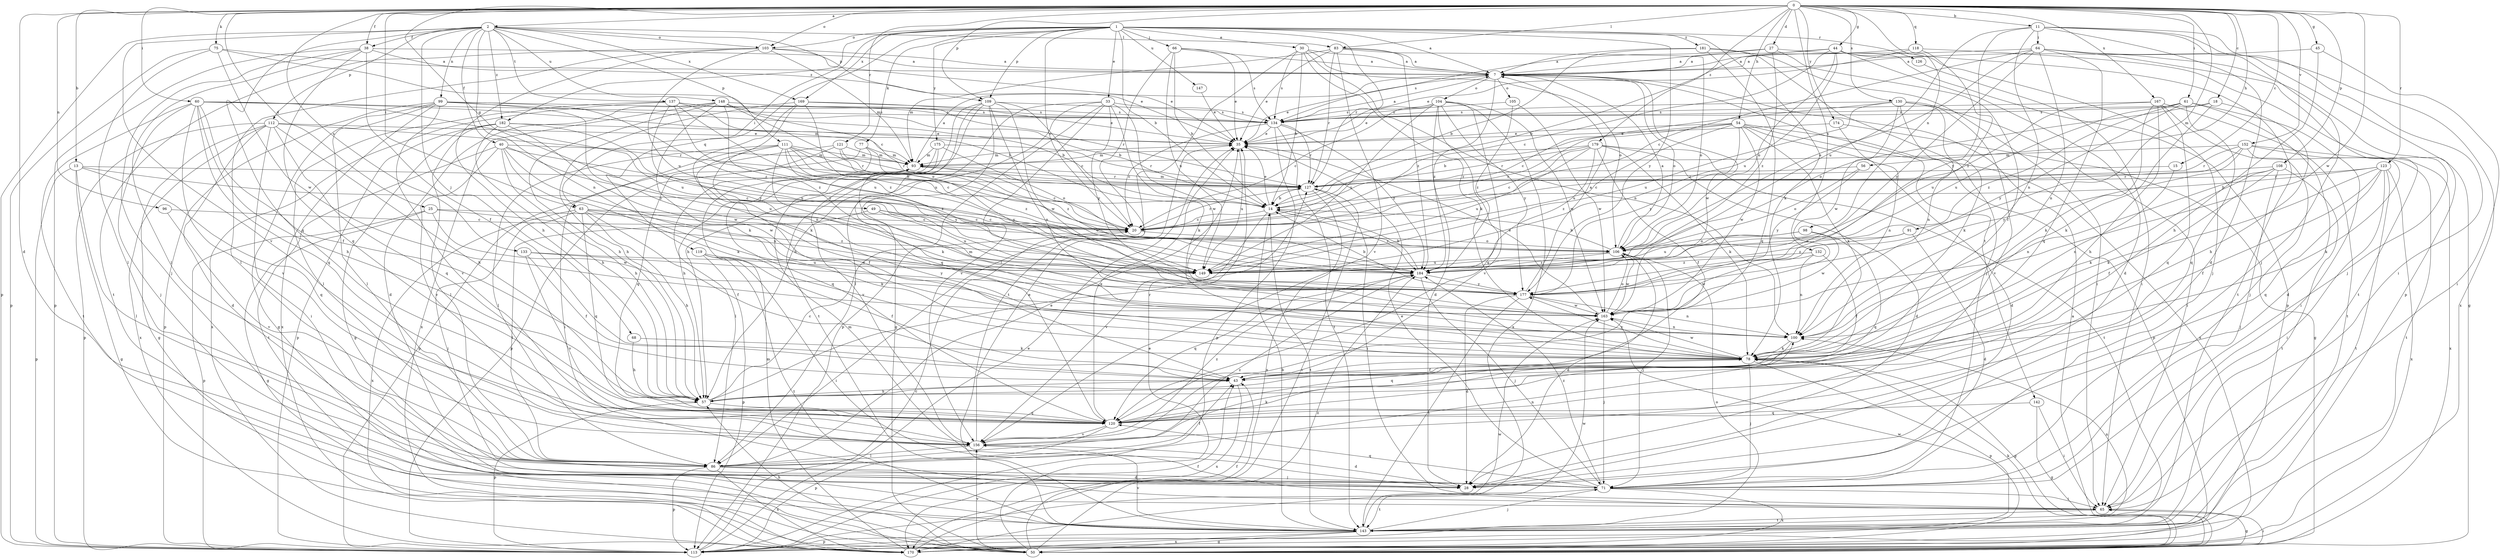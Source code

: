strict digraph  {
0;
1;
2;
7;
11;
13;
14;
15;
18;
20;
25;
27;
28;
30;
33;
35;
38;
40;
43;
44;
45;
49;
50;
54;
56;
57;
60;
61;
63;
64;
65;
66;
68;
71;
75;
77;
78;
83;
86;
91;
93;
96;
98;
99;
100;
103;
104;
105;
106;
108;
109;
111;
112;
113;
118;
119;
120;
121;
123;
126;
127;
130;
132;
133;
134;
137;
142;
143;
147;
148;
149;
152;
156;
163;
167;
169;
170;
174;
175;
177;
179;
181;
182;
184;
0 -> 2  [label=a];
0 -> 11  [label=b];
0 -> 13  [label=b];
0 -> 15  [label=c];
0 -> 18  [label=c];
0 -> 25  [label=d];
0 -> 27  [label=d];
0 -> 28  [label=d];
0 -> 38  [label=f];
0 -> 44  [label=g];
0 -> 45  [label=g];
0 -> 49  [label=g];
0 -> 54  [label=h];
0 -> 56  [label=h];
0 -> 60  [label=i];
0 -> 61  [label=i];
0 -> 63  [label=i];
0 -> 75  [label=k];
0 -> 83  [label=l];
0 -> 91  [label=m];
0 -> 96  [label=n];
0 -> 98  [label=n];
0 -> 103  [label=o];
0 -> 108  [label=p];
0 -> 109  [label=p];
0 -> 118  [label=q];
0 -> 121  [label=r];
0 -> 123  [label=r];
0 -> 130  [label=s];
0 -> 132  [label=s];
0 -> 133  [label=s];
0 -> 152  [label=v];
0 -> 163  [label=w];
0 -> 167  [label=x];
0 -> 174  [label=y];
0 -> 179  [label=z];
1 -> 7  [label=a];
1 -> 14  [label=b];
1 -> 20  [label=c];
1 -> 30  [label=e];
1 -> 33  [label=e];
1 -> 63  [label=i];
1 -> 66  [label=j];
1 -> 77  [label=k];
1 -> 78  [label=k];
1 -> 103  [label=o];
1 -> 109  [label=p];
1 -> 119  [label=q];
1 -> 126  [label=r];
1 -> 127  [label=r];
1 -> 147  [label=u];
1 -> 169  [label=x];
1 -> 175  [label=y];
1 -> 177  [label=y];
1 -> 181  [label=z];
1 -> 182  [label=z];
2 -> 38  [label=f];
2 -> 40  [label=f];
2 -> 68  [label=j];
2 -> 83  [label=l];
2 -> 99  [label=n];
2 -> 100  [label=n];
2 -> 103  [label=o];
2 -> 109  [label=p];
2 -> 111  [label=p];
2 -> 112  [label=p];
2 -> 113  [label=p];
2 -> 120  [label=q];
2 -> 137  [label=t];
2 -> 148  [label=u];
2 -> 156  [label=v];
2 -> 169  [label=x];
2 -> 182  [label=z];
7 -> 35  [label=e];
7 -> 104  [label=o];
7 -> 105  [label=o];
7 -> 106  [label=o];
7 -> 142  [label=t];
7 -> 163  [label=w];
7 -> 184  [label=z];
11 -> 28  [label=d];
11 -> 64  [label=i];
11 -> 65  [label=i];
11 -> 71  [label=j];
11 -> 100  [label=n];
11 -> 113  [label=p];
11 -> 149  [label=u];
11 -> 177  [label=y];
13 -> 20  [label=c];
13 -> 50  [label=g];
13 -> 86  [label=l];
13 -> 113  [label=p];
13 -> 120  [label=q];
13 -> 127  [label=r];
14 -> 20  [label=c];
14 -> 35  [label=e];
14 -> 143  [label=t];
14 -> 156  [label=v];
14 -> 184  [label=z];
15 -> 100  [label=n];
15 -> 127  [label=r];
18 -> 57  [label=h];
18 -> 78  [label=k];
18 -> 106  [label=o];
18 -> 134  [label=s];
20 -> 106  [label=o];
20 -> 127  [label=r];
25 -> 20  [label=c];
25 -> 50  [label=g];
25 -> 113  [label=p];
25 -> 149  [label=u];
25 -> 163  [label=w];
27 -> 7  [label=a];
27 -> 43  [label=f];
27 -> 113  [label=p];
27 -> 134  [label=s];
27 -> 184  [label=z];
28 -> 93  [label=m];
30 -> 7  [label=a];
30 -> 14  [label=b];
30 -> 78  [label=k];
30 -> 86  [label=l];
30 -> 100  [label=n];
30 -> 106  [label=o];
30 -> 134  [label=s];
33 -> 57  [label=h];
33 -> 78  [label=k];
33 -> 86  [label=l];
33 -> 113  [label=p];
33 -> 134  [label=s];
33 -> 156  [label=v];
33 -> 163  [label=w];
33 -> 177  [label=y];
35 -> 93  [label=m];
35 -> 149  [label=u];
38 -> 7  [label=a];
38 -> 35  [label=e];
38 -> 43  [label=f];
38 -> 71  [label=j];
38 -> 86  [label=l];
38 -> 113  [label=p];
38 -> 120  [label=q];
40 -> 57  [label=h];
40 -> 78  [label=k];
40 -> 93  [label=m];
40 -> 143  [label=t];
40 -> 149  [label=u];
40 -> 156  [label=v];
40 -> 163  [label=w];
40 -> 184  [label=z];
43 -> 57  [label=h];
43 -> 170  [label=x];
44 -> 7  [label=a];
44 -> 14  [label=b];
44 -> 20  [label=c];
44 -> 28  [label=d];
44 -> 71  [label=j];
44 -> 106  [label=o];
44 -> 143  [label=t];
44 -> 149  [label=u];
45 -> 7  [label=a];
45 -> 57  [label=h];
45 -> 65  [label=i];
49 -> 20  [label=c];
49 -> 86  [label=l];
49 -> 106  [label=o];
49 -> 149  [label=u];
50 -> 7  [label=a];
50 -> 35  [label=e];
50 -> 43  [label=f];
50 -> 57  [label=h];
50 -> 65  [label=i];
50 -> 78  [label=k];
50 -> 156  [label=v];
50 -> 163  [label=w];
50 -> 184  [label=z];
54 -> 14  [label=b];
54 -> 20  [label=c];
54 -> 28  [label=d];
54 -> 35  [label=e];
54 -> 78  [label=k];
54 -> 113  [label=p];
54 -> 149  [label=u];
54 -> 163  [label=w];
54 -> 170  [label=x];
54 -> 177  [label=y];
56 -> 106  [label=o];
56 -> 127  [label=r];
56 -> 177  [label=y];
57 -> 20  [label=c];
57 -> 113  [label=p];
57 -> 120  [label=q];
57 -> 127  [label=r];
60 -> 43  [label=f];
60 -> 57  [label=h];
60 -> 71  [label=j];
60 -> 93  [label=m];
60 -> 120  [label=q];
60 -> 134  [label=s];
60 -> 143  [label=t];
60 -> 149  [label=u];
60 -> 156  [label=v];
61 -> 28  [label=d];
61 -> 65  [label=i];
61 -> 120  [label=q];
61 -> 134  [label=s];
61 -> 149  [label=u];
61 -> 177  [label=y];
61 -> 184  [label=z];
63 -> 20  [label=c];
63 -> 43  [label=f];
63 -> 57  [label=h];
63 -> 71  [label=j];
63 -> 78  [label=k];
63 -> 120  [label=q];
63 -> 170  [label=x];
63 -> 184  [label=z];
64 -> 7  [label=a];
64 -> 20  [label=c];
64 -> 50  [label=g];
64 -> 100  [label=n];
64 -> 106  [label=o];
64 -> 120  [label=q];
64 -> 143  [label=t];
64 -> 170  [label=x];
64 -> 177  [label=y];
65 -> 50  [label=g];
65 -> 143  [label=t];
66 -> 7  [label=a];
66 -> 14  [label=b];
66 -> 35  [label=e];
66 -> 134  [label=s];
66 -> 143  [label=t];
66 -> 149  [label=u];
68 -> 57  [label=h];
68 -> 78  [label=k];
71 -> 35  [label=e];
71 -> 65  [label=i];
71 -> 120  [label=q];
71 -> 143  [label=t];
71 -> 170  [label=x];
71 -> 184  [label=z];
75 -> 7  [label=a];
75 -> 20  [label=c];
75 -> 86  [label=l];
75 -> 113  [label=p];
75 -> 163  [label=w];
77 -> 93  [label=m];
77 -> 113  [label=p];
77 -> 120  [label=q];
77 -> 177  [label=y];
78 -> 43  [label=f];
78 -> 50  [label=g];
78 -> 71  [label=j];
78 -> 113  [label=p];
78 -> 163  [label=w];
78 -> 177  [label=y];
83 -> 7  [label=a];
83 -> 35  [label=e];
83 -> 93  [label=m];
83 -> 106  [label=o];
83 -> 127  [label=r];
83 -> 156  [label=v];
83 -> 184  [label=z];
86 -> 28  [label=d];
86 -> 35  [label=e];
86 -> 43  [label=f];
86 -> 71  [label=j];
86 -> 100  [label=n];
86 -> 113  [label=p];
86 -> 170  [label=x];
86 -> 184  [label=z];
91 -> 28  [label=d];
91 -> 106  [label=o];
91 -> 184  [label=z];
93 -> 7  [label=a];
93 -> 20  [label=c];
93 -> 86  [label=l];
93 -> 127  [label=r];
96 -> 20  [label=c];
96 -> 156  [label=v];
98 -> 106  [label=o];
98 -> 120  [label=q];
98 -> 149  [label=u];
98 -> 163  [label=w];
99 -> 14  [label=b];
99 -> 50  [label=g];
99 -> 86  [label=l];
99 -> 113  [label=p];
99 -> 134  [label=s];
99 -> 156  [label=v];
99 -> 170  [label=x];
99 -> 177  [label=y];
99 -> 184  [label=z];
100 -> 78  [label=k];
100 -> 93  [label=m];
100 -> 120  [label=q];
103 -> 7  [label=a];
103 -> 35  [label=e];
103 -> 57  [label=h];
103 -> 86  [label=l];
103 -> 93  [label=m];
103 -> 143  [label=t];
103 -> 149  [label=u];
104 -> 20  [label=c];
104 -> 28  [label=d];
104 -> 35  [label=e];
104 -> 120  [label=q];
104 -> 134  [label=s];
104 -> 149  [label=u];
104 -> 156  [label=v];
104 -> 163  [label=w];
104 -> 170  [label=x];
104 -> 177  [label=y];
105 -> 134  [label=s];
105 -> 163  [label=w];
105 -> 184  [label=z];
106 -> 7  [label=a];
106 -> 14  [label=b];
106 -> 28  [label=d];
106 -> 71  [label=j];
106 -> 149  [label=u];
106 -> 163  [label=w];
106 -> 184  [label=z];
108 -> 43  [label=f];
108 -> 71  [label=j];
108 -> 78  [label=k];
108 -> 100  [label=n];
108 -> 127  [label=r];
108 -> 143  [label=t];
109 -> 20  [label=c];
109 -> 50  [label=g];
109 -> 57  [label=h];
109 -> 100  [label=n];
109 -> 120  [label=q];
109 -> 134  [label=s];
109 -> 143  [label=t];
109 -> 163  [label=w];
111 -> 14  [label=b];
111 -> 20  [label=c];
111 -> 43  [label=f];
111 -> 65  [label=i];
111 -> 78  [label=k];
111 -> 86  [label=l];
111 -> 93  [label=m];
111 -> 127  [label=r];
111 -> 177  [label=y];
111 -> 184  [label=z];
112 -> 28  [label=d];
112 -> 35  [label=e];
112 -> 50  [label=g];
112 -> 57  [label=h];
112 -> 65  [label=i];
112 -> 113  [label=p];
112 -> 120  [label=q];
112 -> 127  [label=r];
112 -> 170  [label=x];
113 -> 20  [label=c];
113 -> 35  [label=e];
113 -> 43  [label=f];
113 -> 106  [label=o];
113 -> 163  [label=w];
118 -> 7  [label=a];
118 -> 35  [label=e];
118 -> 71  [label=j];
118 -> 184  [label=z];
119 -> 43  [label=f];
119 -> 65  [label=i];
119 -> 113  [label=p];
119 -> 143  [label=t];
119 -> 149  [label=u];
120 -> 35  [label=e];
120 -> 113  [label=p];
120 -> 156  [label=v];
121 -> 93  [label=m];
121 -> 113  [label=p];
121 -> 120  [label=q];
121 -> 127  [label=r];
121 -> 184  [label=z];
123 -> 14  [label=b];
123 -> 43  [label=f];
123 -> 65  [label=i];
123 -> 78  [label=k];
123 -> 120  [label=q];
123 -> 127  [label=r];
123 -> 143  [label=t];
123 -> 170  [label=x];
126 -> 65  [label=i];
127 -> 14  [label=b];
127 -> 65  [label=i];
127 -> 93  [label=m];
127 -> 170  [label=x];
130 -> 20  [label=c];
130 -> 65  [label=i];
130 -> 78  [label=k];
130 -> 100  [label=n];
130 -> 134  [label=s];
130 -> 149  [label=u];
130 -> 156  [label=v];
130 -> 163  [label=w];
132 -> 43  [label=f];
132 -> 100  [label=n];
132 -> 163  [label=w];
132 -> 184  [label=z];
133 -> 43  [label=f];
133 -> 149  [label=u];
133 -> 156  [label=v];
133 -> 177  [label=y];
134 -> 7  [label=a];
134 -> 20  [label=c];
134 -> 35  [label=e];
134 -> 113  [label=p];
134 -> 127  [label=r];
134 -> 143  [label=t];
134 -> 184  [label=z];
137 -> 14  [label=b];
137 -> 86  [label=l];
137 -> 127  [label=r];
137 -> 134  [label=s];
137 -> 149  [label=u];
137 -> 170  [label=x];
137 -> 177  [label=y];
137 -> 184  [label=z];
142 -> 50  [label=g];
142 -> 65  [label=i];
142 -> 120  [label=q];
143 -> 14  [label=b];
143 -> 50  [label=g];
143 -> 71  [label=j];
143 -> 100  [label=n];
143 -> 113  [label=p];
143 -> 156  [label=v];
143 -> 163  [label=w];
143 -> 170  [label=x];
147 -> 35  [label=e];
148 -> 14  [label=b];
148 -> 28  [label=d];
148 -> 57  [label=h];
148 -> 78  [label=k];
148 -> 106  [label=o];
148 -> 134  [label=s];
148 -> 170  [label=x];
148 -> 177  [label=y];
152 -> 20  [label=c];
152 -> 78  [label=k];
152 -> 93  [label=m];
152 -> 127  [label=r];
152 -> 143  [label=t];
152 -> 170  [label=x];
152 -> 177  [label=y];
156 -> 28  [label=d];
156 -> 35  [label=e];
156 -> 78  [label=k];
156 -> 86  [label=l];
156 -> 184  [label=z];
163 -> 35  [label=e];
163 -> 71  [label=j];
163 -> 100  [label=n];
163 -> 106  [label=o];
167 -> 57  [label=h];
167 -> 71  [label=j];
167 -> 78  [label=k];
167 -> 120  [label=q];
167 -> 134  [label=s];
167 -> 143  [label=t];
167 -> 149  [label=u];
169 -> 35  [label=e];
169 -> 57  [label=h];
169 -> 78  [label=k];
169 -> 100  [label=n];
169 -> 134  [label=s];
169 -> 149  [label=u];
170 -> 93  [label=m];
170 -> 127  [label=r];
174 -> 35  [label=e];
174 -> 50  [label=g];
174 -> 100  [label=n];
175 -> 57  [label=h];
175 -> 93  [label=m];
175 -> 106  [label=o];
175 -> 127  [label=r];
175 -> 156  [label=v];
177 -> 7  [label=a];
177 -> 14  [label=b];
177 -> 28  [label=d];
177 -> 100  [label=n];
177 -> 143  [label=t];
177 -> 163  [label=w];
179 -> 20  [label=c];
179 -> 28  [label=d];
179 -> 43  [label=f];
179 -> 78  [label=k];
179 -> 93  [label=m];
179 -> 127  [label=r];
179 -> 143  [label=t];
179 -> 149  [label=u];
179 -> 184  [label=z];
181 -> 7  [label=a];
181 -> 14  [label=b];
181 -> 65  [label=i];
181 -> 71  [label=j];
181 -> 120  [label=q];
182 -> 35  [label=e];
182 -> 50  [label=g];
182 -> 57  [label=h];
182 -> 86  [label=l];
182 -> 113  [label=p];
182 -> 149  [label=u];
182 -> 163  [label=w];
184 -> 14  [label=b];
184 -> 71  [label=j];
184 -> 120  [label=q];
184 -> 177  [label=y];
}
